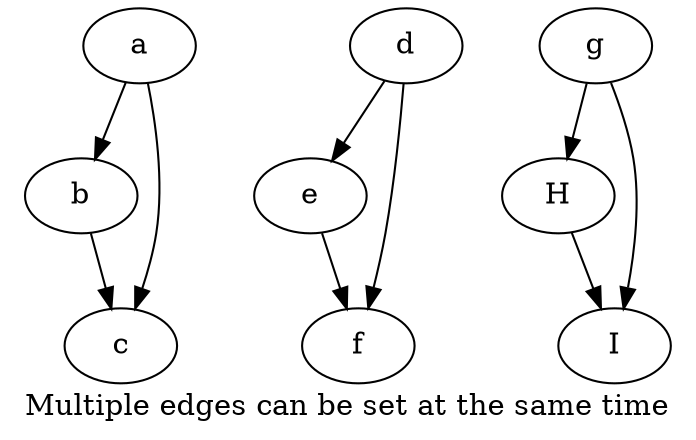 digraph {

    label = "Multiple edges can be set at the same time";

    a -> b;
    b -> c;
    a -> c;

    d -> {e f}
    e -> f

    g -> {
        h [label="H"]
        i [label="I"]
    }
    h -> i
}